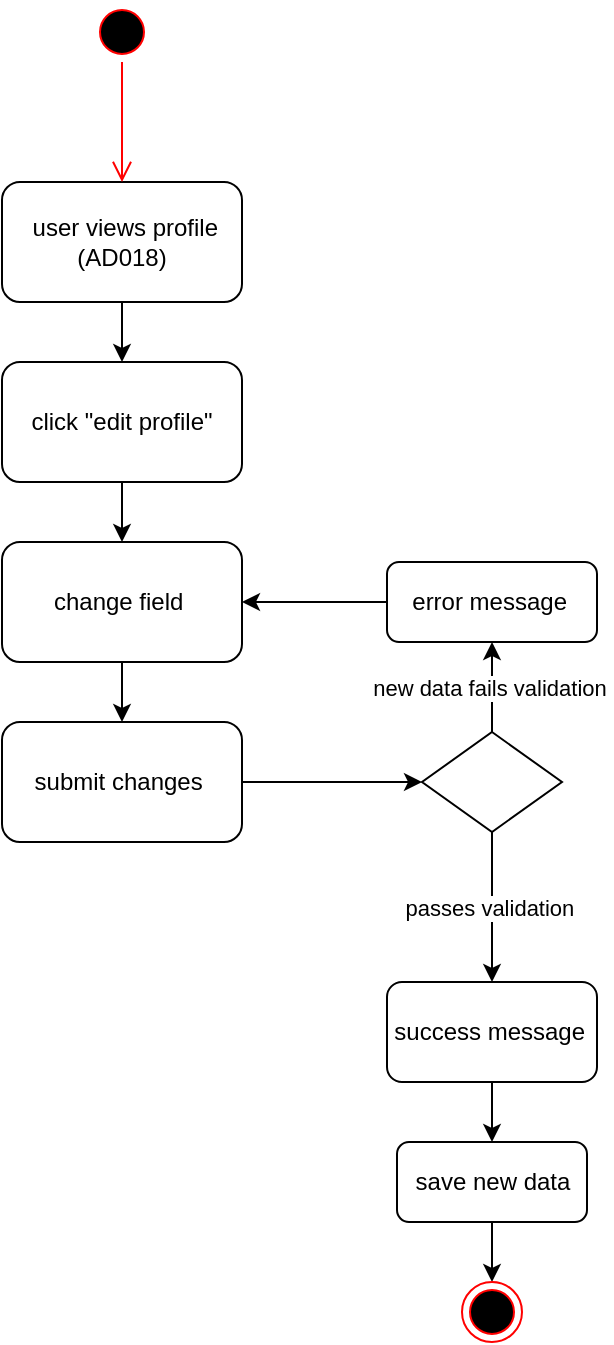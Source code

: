 <mxfile version="21.3.6" type="google">
  <diagram name="Page-1" id="9gKIjVqs5CauLeUQOGPr">
    <mxGraphModel grid="1" page="1" gridSize="10" guides="1" tooltips="1" connect="1" arrows="1" fold="1" pageScale="1" pageWidth="850" pageHeight="1100" math="0" shadow="0">
      <root>
        <mxCell id="0" />
        <mxCell id="1" parent="0" />
        <mxCell id="DVSt2vkONrmfuopFnb_z-3" style="edgeStyle=orthogonalEdgeStyle;rounded=0;orthogonalLoop=1;jettySize=auto;html=1;exitX=0.5;exitY=1;exitDx=0;exitDy=0;" edge="1" parent="1" source="DVSt2vkONrmfuopFnb_z-1" target="DVSt2vkONrmfuopFnb_z-2">
          <mxGeometry relative="1" as="geometry" />
        </mxCell>
        <mxCell id="DVSt2vkONrmfuopFnb_z-1" value="&amp;nbsp;user views profile (AD018)" style="rounded=1;whiteSpace=wrap;html=1;" vertex="1" parent="1">
          <mxGeometry x="80" y="100" width="120" height="60" as="geometry" />
        </mxCell>
        <mxCell id="DVSt2vkONrmfuopFnb_z-10" style="edgeStyle=orthogonalEdgeStyle;rounded=0;orthogonalLoop=1;jettySize=auto;html=1;exitX=0.5;exitY=1;exitDx=0;exitDy=0;entryX=0.5;entryY=0;entryDx=0;entryDy=0;" edge="1" parent="1" source="DVSt2vkONrmfuopFnb_z-2" target="DVSt2vkONrmfuopFnb_z-4">
          <mxGeometry relative="1" as="geometry" />
        </mxCell>
        <mxCell id="DVSt2vkONrmfuopFnb_z-2" value="click &quot;edit profile&quot;" style="rounded=1;whiteSpace=wrap;html=1;" vertex="1" parent="1">
          <mxGeometry x="80" y="190" width="120" height="60" as="geometry" />
        </mxCell>
        <mxCell id="DVSt2vkONrmfuopFnb_z-11" style="edgeStyle=orthogonalEdgeStyle;rounded=0;orthogonalLoop=1;jettySize=auto;html=1;exitX=0.5;exitY=1;exitDx=0;exitDy=0;" edge="1" parent="1" source="DVSt2vkONrmfuopFnb_z-4" target="DVSt2vkONrmfuopFnb_z-6">
          <mxGeometry relative="1" as="geometry" />
        </mxCell>
        <mxCell id="DVSt2vkONrmfuopFnb_z-4" value="change field&amp;nbsp;" style="rounded=1;whiteSpace=wrap;html=1;" vertex="1" parent="1">
          <mxGeometry x="80" y="280" width="120" height="60" as="geometry" />
        </mxCell>
        <mxCell id="DVSt2vkONrmfuopFnb_z-13" value="new data fails validation&amp;nbsp;" style="edgeStyle=orthogonalEdgeStyle;rounded=0;orthogonalLoop=1;jettySize=auto;html=1;exitX=0.5;exitY=0;exitDx=0;exitDy=0;entryX=0.5;entryY=1;entryDx=0;entryDy=0;" edge="1" parent="1" source="DVSt2vkONrmfuopFnb_z-5" target="DVSt2vkONrmfuopFnb_z-9">
          <mxGeometry relative="1" as="geometry" />
        </mxCell>
        <mxCell id="DVSt2vkONrmfuopFnb_z-15" value="passes validation&amp;nbsp;" style="edgeStyle=orthogonalEdgeStyle;rounded=0;orthogonalLoop=1;jettySize=auto;html=1;exitX=0.5;exitY=1;exitDx=0;exitDy=0;" edge="1" parent="1" source="DVSt2vkONrmfuopFnb_z-5" target="DVSt2vkONrmfuopFnb_z-7">
          <mxGeometry relative="1" as="geometry" />
        </mxCell>
        <mxCell id="DVSt2vkONrmfuopFnb_z-5" value="" style="rhombus;whiteSpace=wrap;html=1;" vertex="1" parent="1">
          <mxGeometry x="290" y="375" width="70" height="50" as="geometry" />
        </mxCell>
        <mxCell id="DVSt2vkONrmfuopFnb_z-12" style="edgeStyle=orthogonalEdgeStyle;rounded=0;orthogonalLoop=1;jettySize=auto;html=1;exitX=1;exitY=0.5;exitDx=0;exitDy=0;entryX=0;entryY=0.5;entryDx=0;entryDy=0;" edge="1" parent="1" source="DVSt2vkONrmfuopFnb_z-6" target="DVSt2vkONrmfuopFnb_z-5">
          <mxGeometry relative="1" as="geometry" />
        </mxCell>
        <mxCell id="DVSt2vkONrmfuopFnb_z-6" value="submit changes&amp;nbsp;" style="rounded=1;whiteSpace=wrap;html=1;" vertex="1" parent="1">
          <mxGeometry x="80" y="370" width="120" height="60" as="geometry" />
        </mxCell>
        <mxCell id="DVSt2vkONrmfuopFnb_z-16" style="edgeStyle=orthogonalEdgeStyle;rounded=0;orthogonalLoop=1;jettySize=auto;html=1;exitX=0.5;exitY=1;exitDx=0;exitDy=0;entryX=0.5;entryY=0;entryDx=0;entryDy=0;" edge="1" parent="1" source="DVSt2vkONrmfuopFnb_z-7" target="DVSt2vkONrmfuopFnb_z-8">
          <mxGeometry relative="1" as="geometry" />
        </mxCell>
        <mxCell id="DVSt2vkONrmfuopFnb_z-7" value="success message&amp;nbsp;" style="rounded=1;whiteSpace=wrap;html=1;" vertex="1" parent="1">
          <mxGeometry x="272.5" y="500" width="105" height="50" as="geometry" />
        </mxCell>
        <mxCell id="DVSt2vkONrmfuopFnb_z-18" style="edgeStyle=orthogonalEdgeStyle;rounded=0;orthogonalLoop=1;jettySize=auto;html=1;exitX=0.5;exitY=1;exitDx=0;exitDy=0;" edge="1" parent="1" source="DVSt2vkONrmfuopFnb_z-8" target="DVSt2vkONrmfuopFnb_z-17">
          <mxGeometry relative="1" as="geometry" />
        </mxCell>
        <mxCell id="DVSt2vkONrmfuopFnb_z-8" value="save new data" style="rounded=1;whiteSpace=wrap;html=1;" vertex="1" parent="1">
          <mxGeometry x="277.5" y="580" width="95" height="40" as="geometry" />
        </mxCell>
        <mxCell id="DVSt2vkONrmfuopFnb_z-14" style="edgeStyle=orthogonalEdgeStyle;rounded=0;orthogonalLoop=1;jettySize=auto;html=1;exitX=0;exitY=0.5;exitDx=0;exitDy=0;entryX=1;entryY=0.5;entryDx=0;entryDy=0;" edge="1" parent="1" source="DVSt2vkONrmfuopFnb_z-9" target="DVSt2vkONrmfuopFnb_z-4">
          <mxGeometry relative="1" as="geometry" />
        </mxCell>
        <mxCell id="DVSt2vkONrmfuopFnb_z-9" value="error message&amp;nbsp;" style="rounded=1;whiteSpace=wrap;html=1;" vertex="1" parent="1">
          <mxGeometry x="272.5" y="290" width="105" height="40" as="geometry" />
        </mxCell>
        <mxCell id="DVSt2vkONrmfuopFnb_z-17" value="" style="ellipse;html=1;shape=endState;fillColor=#000000;strokeColor=#ff0000;" vertex="1" parent="1">
          <mxGeometry x="310" y="650" width="30" height="30" as="geometry" />
        </mxCell>
        <mxCell id="DVSt2vkONrmfuopFnb_z-19" value="" style="ellipse;html=1;shape=startState;fillColor=#000000;strokeColor=#ff0000;" vertex="1" parent="1">
          <mxGeometry x="125" y="10" width="30" height="30" as="geometry" />
        </mxCell>
        <mxCell id="DVSt2vkONrmfuopFnb_z-20" value="" style="edgeStyle=orthogonalEdgeStyle;html=1;verticalAlign=bottom;endArrow=open;endSize=8;strokeColor=#ff0000;rounded=0;" edge="1" parent="1" source="DVSt2vkONrmfuopFnb_z-19">
          <mxGeometry relative="1" as="geometry">
            <mxPoint x="140" y="100" as="targetPoint" />
          </mxGeometry>
        </mxCell>
      </root>
    </mxGraphModel>
  </diagram>
</mxfile>
